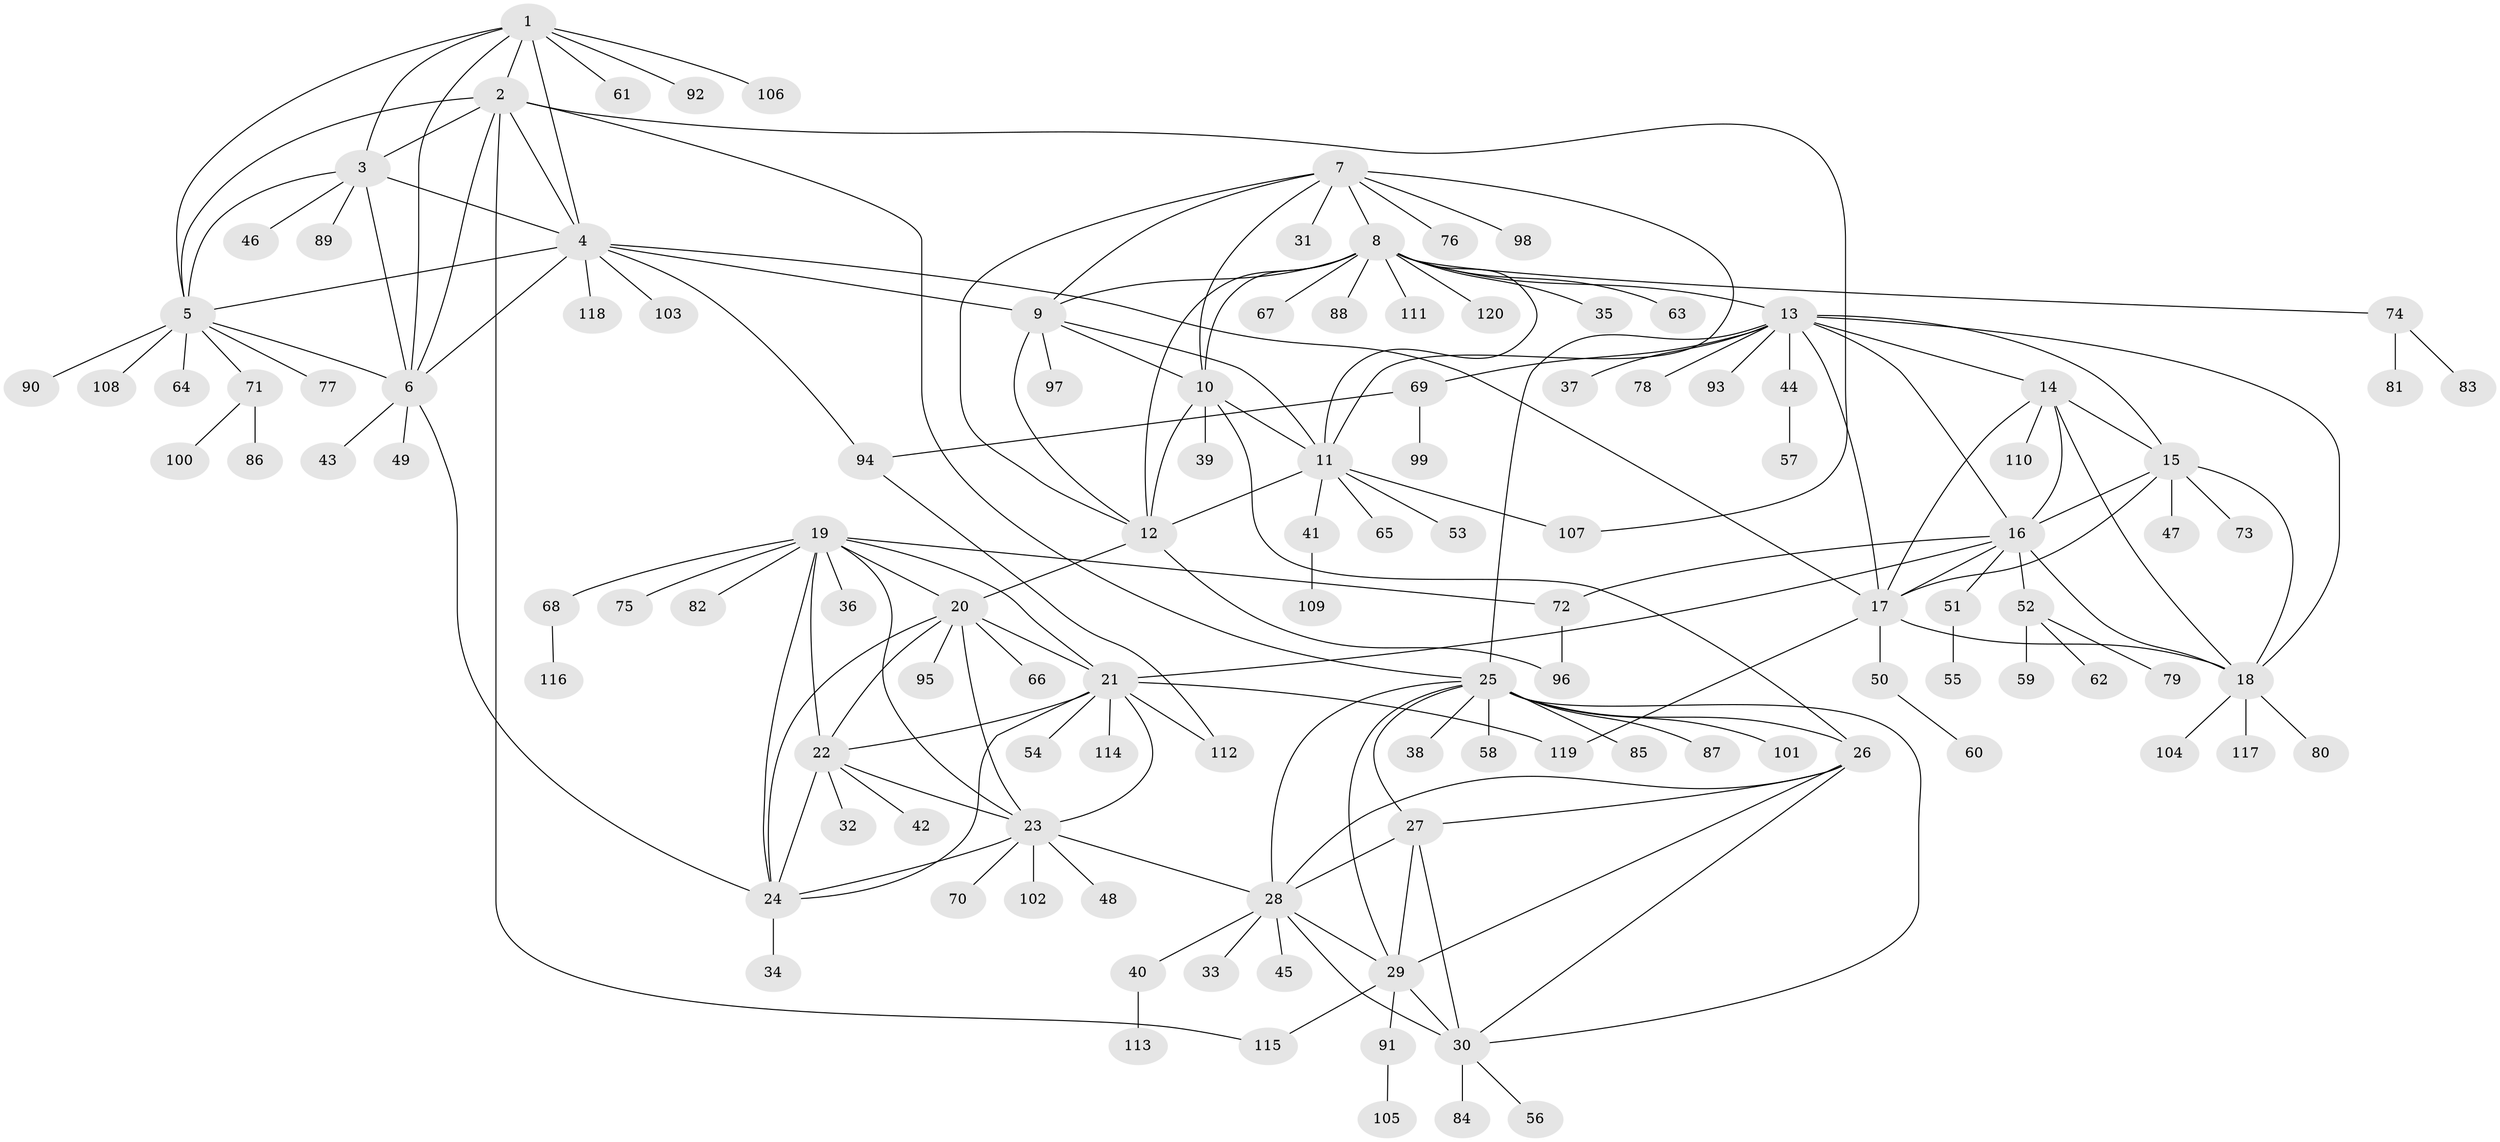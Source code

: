 // Generated by graph-tools (version 1.1) at 2025/16/03/09/25 04:16:06]
// undirected, 120 vertices, 182 edges
graph export_dot {
graph [start="1"]
  node [color=gray90,style=filled];
  1;
  2;
  3;
  4;
  5;
  6;
  7;
  8;
  9;
  10;
  11;
  12;
  13;
  14;
  15;
  16;
  17;
  18;
  19;
  20;
  21;
  22;
  23;
  24;
  25;
  26;
  27;
  28;
  29;
  30;
  31;
  32;
  33;
  34;
  35;
  36;
  37;
  38;
  39;
  40;
  41;
  42;
  43;
  44;
  45;
  46;
  47;
  48;
  49;
  50;
  51;
  52;
  53;
  54;
  55;
  56;
  57;
  58;
  59;
  60;
  61;
  62;
  63;
  64;
  65;
  66;
  67;
  68;
  69;
  70;
  71;
  72;
  73;
  74;
  75;
  76;
  77;
  78;
  79;
  80;
  81;
  82;
  83;
  84;
  85;
  86;
  87;
  88;
  89;
  90;
  91;
  92;
  93;
  94;
  95;
  96;
  97;
  98;
  99;
  100;
  101;
  102;
  103;
  104;
  105;
  106;
  107;
  108;
  109;
  110;
  111;
  112;
  113;
  114;
  115;
  116;
  117;
  118;
  119;
  120;
  1 -- 2;
  1 -- 3;
  1 -- 4;
  1 -- 5;
  1 -- 6;
  1 -- 61;
  1 -- 92;
  1 -- 106;
  2 -- 3;
  2 -- 4;
  2 -- 5;
  2 -- 6;
  2 -- 25;
  2 -- 107;
  2 -- 115;
  3 -- 4;
  3 -- 5;
  3 -- 6;
  3 -- 46;
  3 -- 89;
  4 -- 5;
  4 -- 6;
  4 -- 9;
  4 -- 17;
  4 -- 94;
  4 -- 103;
  4 -- 118;
  5 -- 6;
  5 -- 64;
  5 -- 71;
  5 -- 77;
  5 -- 90;
  5 -- 108;
  6 -- 24;
  6 -- 43;
  6 -- 49;
  7 -- 8;
  7 -- 9;
  7 -- 10;
  7 -- 11;
  7 -- 12;
  7 -- 31;
  7 -- 76;
  7 -- 98;
  8 -- 9;
  8 -- 10;
  8 -- 11;
  8 -- 12;
  8 -- 13;
  8 -- 35;
  8 -- 63;
  8 -- 67;
  8 -- 74;
  8 -- 88;
  8 -- 111;
  8 -- 120;
  9 -- 10;
  9 -- 11;
  9 -- 12;
  9 -- 97;
  10 -- 11;
  10 -- 12;
  10 -- 26;
  10 -- 39;
  11 -- 12;
  11 -- 41;
  11 -- 53;
  11 -- 65;
  11 -- 107;
  12 -- 20;
  12 -- 96;
  13 -- 14;
  13 -- 15;
  13 -- 16;
  13 -- 17;
  13 -- 18;
  13 -- 25;
  13 -- 37;
  13 -- 44;
  13 -- 69;
  13 -- 78;
  13 -- 93;
  14 -- 15;
  14 -- 16;
  14 -- 17;
  14 -- 18;
  14 -- 110;
  15 -- 16;
  15 -- 17;
  15 -- 18;
  15 -- 47;
  15 -- 73;
  16 -- 17;
  16 -- 18;
  16 -- 21;
  16 -- 51;
  16 -- 52;
  16 -- 72;
  17 -- 18;
  17 -- 50;
  17 -- 119;
  18 -- 80;
  18 -- 104;
  18 -- 117;
  19 -- 20;
  19 -- 21;
  19 -- 22;
  19 -- 23;
  19 -- 24;
  19 -- 36;
  19 -- 68;
  19 -- 72;
  19 -- 75;
  19 -- 82;
  20 -- 21;
  20 -- 22;
  20 -- 23;
  20 -- 24;
  20 -- 66;
  20 -- 95;
  21 -- 22;
  21 -- 23;
  21 -- 24;
  21 -- 54;
  21 -- 112;
  21 -- 114;
  21 -- 119;
  22 -- 23;
  22 -- 24;
  22 -- 32;
  22 -- 42;
  23 -- 24;
  23 -- 28;
  23 -- 48;
  23 -- 70;
  23 -- 102;
  24 -- 34;
  25 -- 26;
  25 -- 27;
  25 -- 28;
  25 -- 29;
  25 -- 30;
  25 -- 38;
  25 -- 58;
  25 -- 85;
  25 -- 87;
  25 -- 101;
  26 -- 27;
  26 -- 28;
  26 -- 29;
  26 -- 30;
  27 -- 28;
  27 -- 29;
  27 -- 30;
  28 -- 29;
  28 -- 30;
  28 -- 33;
  28 -- 40;
  28 -- 45;
  29 -- 30;
  29 -- 91;
  29 -- 115;
  30 -- 56;
  30 -- 84;
  40 -- 113;
  41 -- 109;
  44 -- 57;
  50 -- 60;
  51 -- 55;
  52 -- 59;
  52 -- 62;
  52 -- 79;
  68 -- 116;
  69 -- 94;
  69 -- 99;
  71 -- 86;
  71 -- 100;
  72 -- 96;
  74 -- 81;
  74 -- 83;
  91 -- 105;
  94 -- 112;
}
